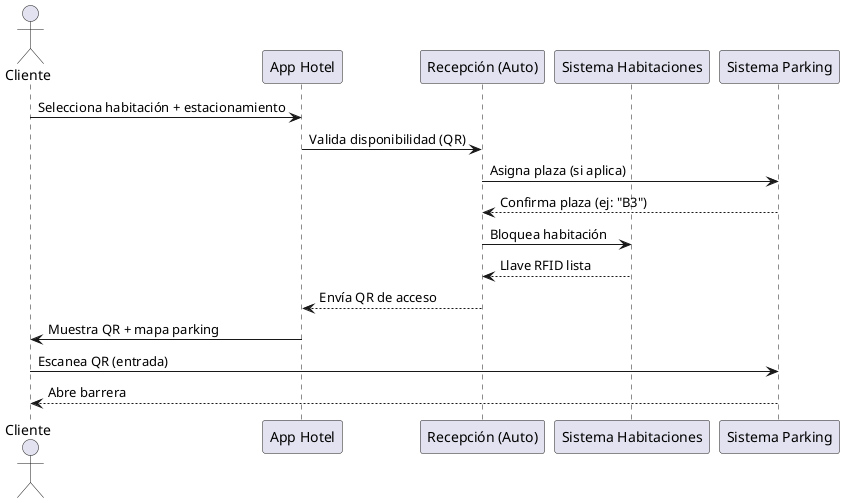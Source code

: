 @startuml CheckIn_Horas  
actor Cliente  
participant "App Hotel" as App  
participant "Recepción (Auto)" as Recepcion  
participant "Sistema Habitaciones" as Habitacion  
participant "Sistema Parking" as Parking  

Cliente -> App: Selecciona habitación + estacionamiento  
App -> Recepcion: Valida disponibilidad (QR)  
Recepcion -> Parking: Asigna plaza (si aplica)  
Parking --> Recepcion: Confirma plaza (ej: "B3")  
Recepcion -> Habitacion: Bloquea habitación  
Habitacion --> Recepcion: Llave RFID lista  
Recepcion --> App: Envía QR de acceso  
App -> Cliente: Muestra QR + mapa parking  
Cliente -> Parking: Escanea QR (entrada)  
Parking --> Cliente: Abre barrera  
@enduml  